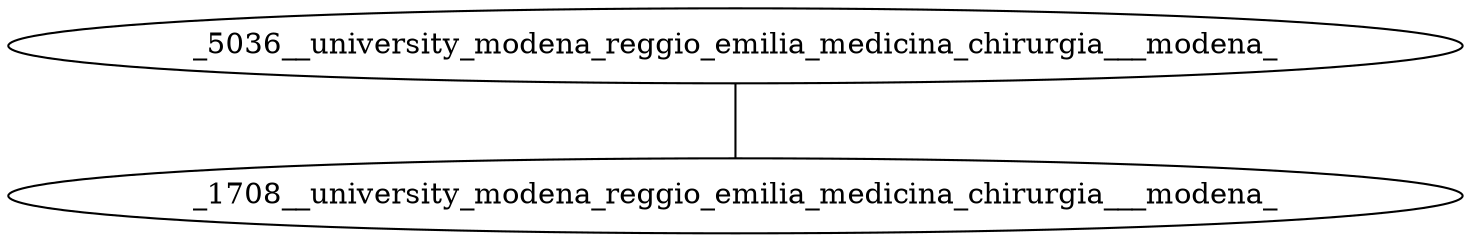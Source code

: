graph {
_5036__university_modena_reggio_emilia_medicina_chirurgia___modena_ -- _1708__university_modena_reggio_emilia_medicina_chirurgia___modena_
}